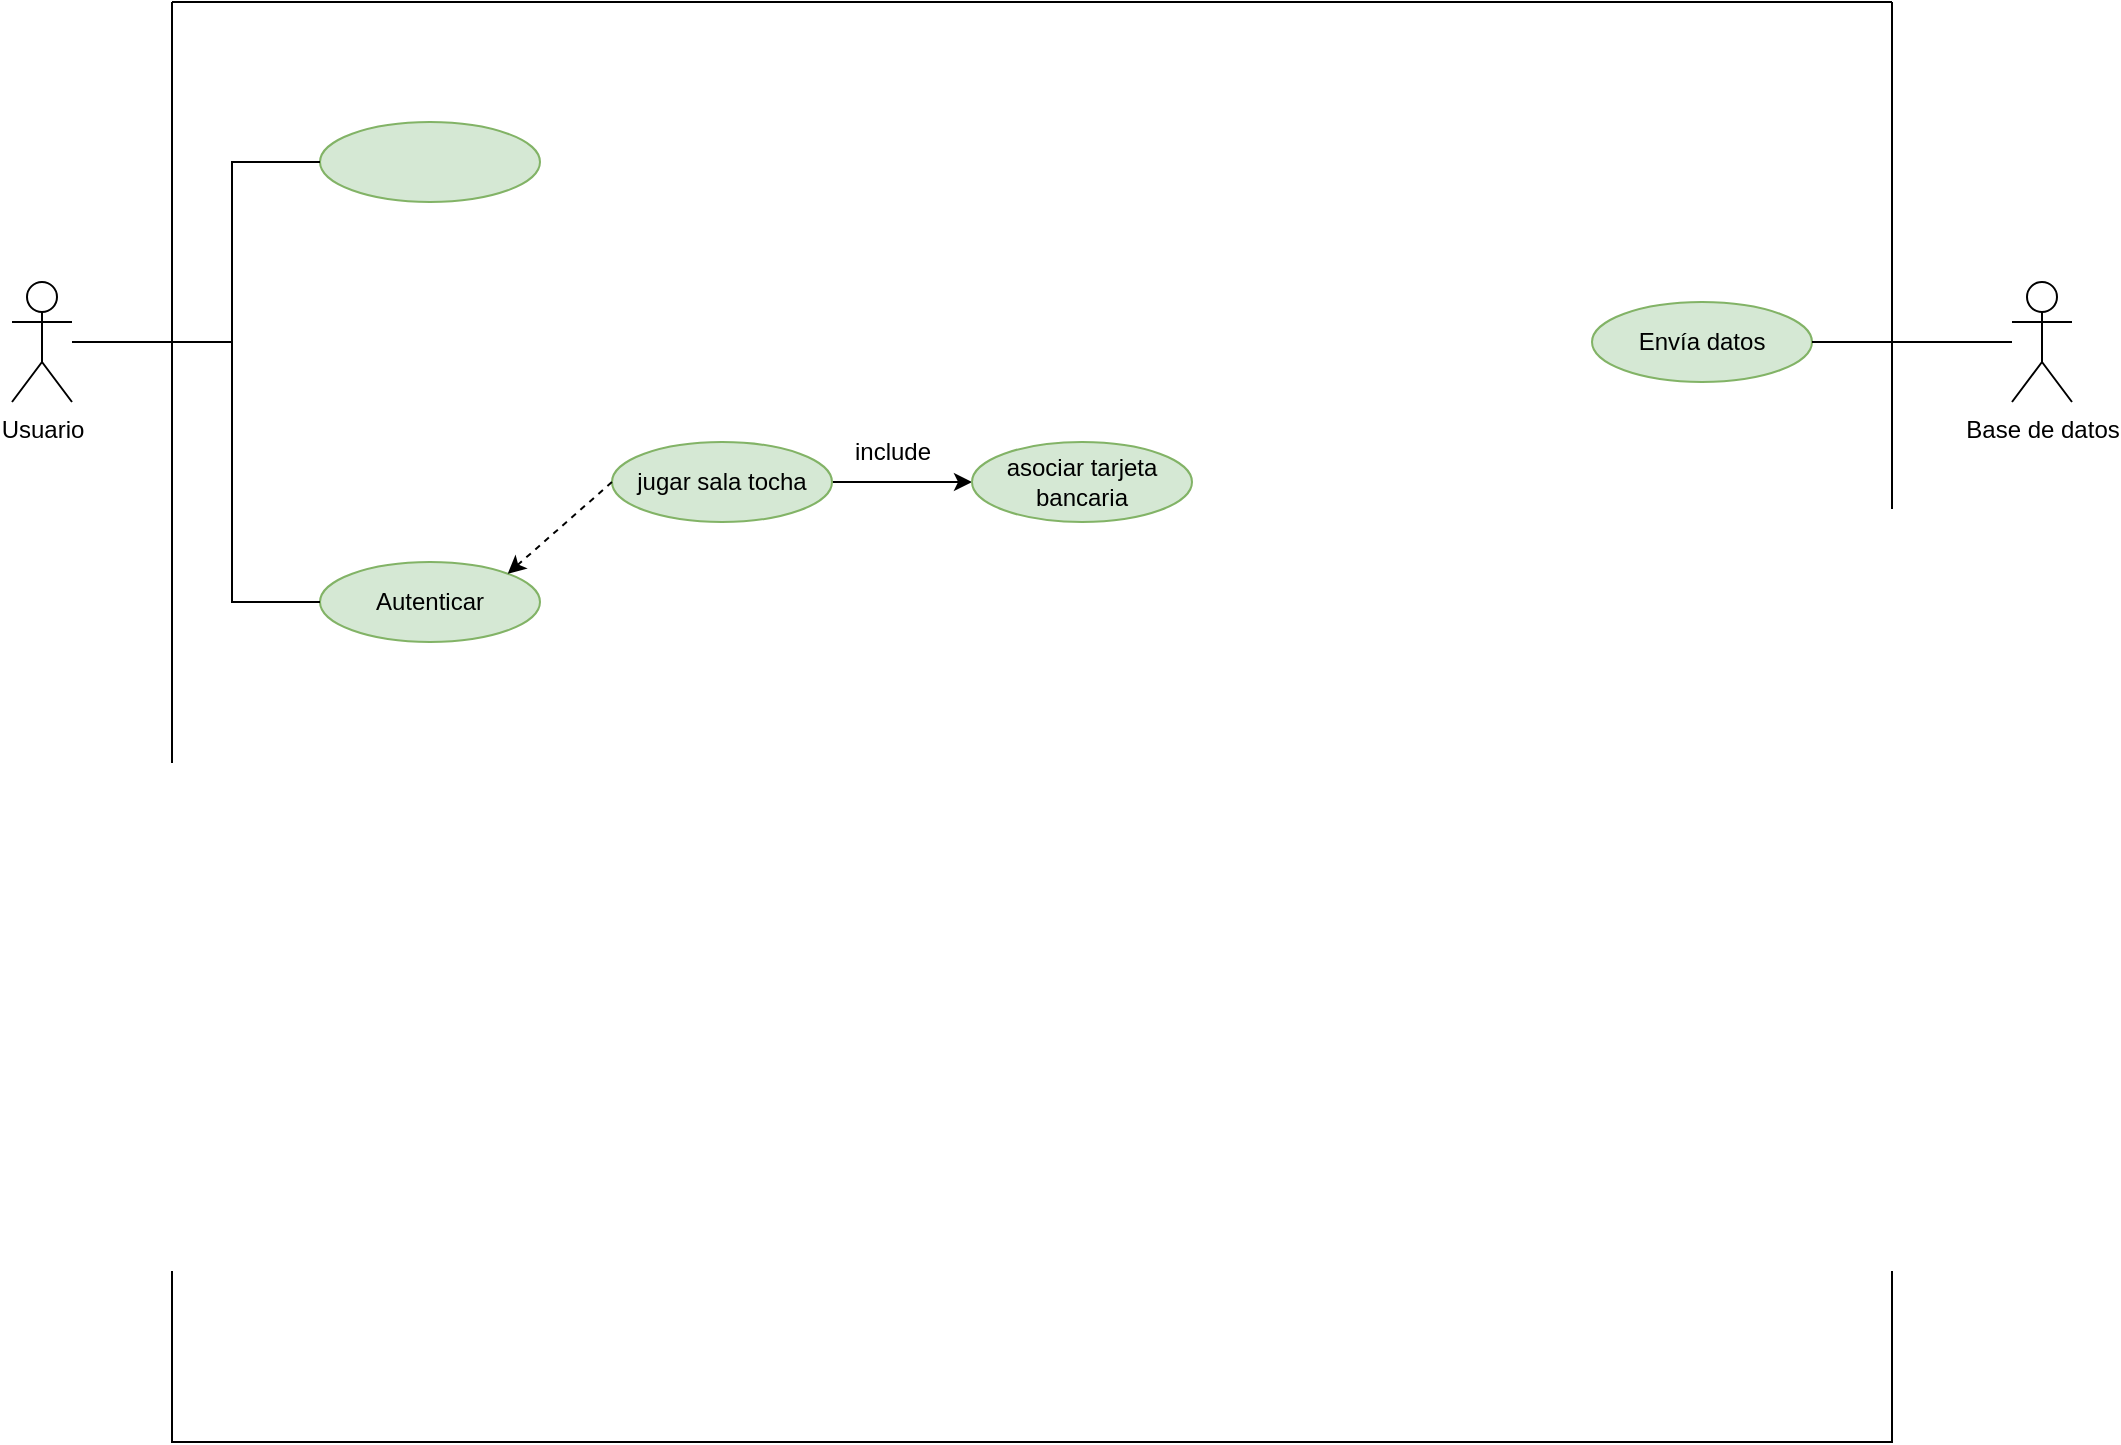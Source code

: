 <mxfile version="21.1.1" type="github">
  <diagram name="Página-1" id="CXJXlOiOrODaM3HMHi4I">
    <mxGraphModel dx="1434" dy="773" grid="1" gridSize="10" guides="1" tooltips="1" connect="1" arrows="1" fold="1" page="1" pageScale="1" pageWidth="827" pageHeight="1169" math="0" shadow="0">
      <root>
        <mxCell id="0" />
        <mxCell id="1" parent="0" />
        <mxCell id="282KxaGEVmYwGQcS04Fb-1" value="" style="swimlane;startSize=0;" parent="1" vertex="1">
          <mxGeometry x="120" y="120" width="860" height="720" as="geometry" />
        </mxCell>
        <mxCell id="282KxaGEVmYwGQcS04Fb-3" value="Autenticar" style="ellipse;whiteSpace=wrap;html=1;fillColor=#d5e8d4;strokeColor=#82b366;" parent="282KxaGEVmYwGQcS04Fb-1" vertex="1">
          <mxGeometry x="74" y="280" width="110" height="40" as="geometry" />
        </mxCell>
        <mxCell id="282KxaGEVmYwGQcS04Fb-14" value="Envía datos" style="ellipse;whiteSpace=wrap;html=1;fillColor=#d5e8d4;strokeColor=#82b366;" parent="282KxaGEVmYwGQcS04Fb-1" vertex="1">
          <mxGeometry x="710" y="150" width="110" height="40" as="geometry" />
        </mxCell>
        <mxCell id="V3-tlpa_SD0hHTbS8woX-10" style="edgeStyle=orthogonalEdgeStyle;rounded=0;orthogonalLoop=1;jettySize=auto;html=1;entryX=0;entryY=0.5;entryDx=0;entryDy=0;" edge="1" parent="282KxaGEVmYwGQcS04Fb-1" source="V3-tlpa_SD0hHTbS8woX-4" target="V3-tlpa_SD0hHTbS8woX-8">
          <mxGeometry relative="1" as="geometry" />
        </mxCell>
        <mxCell id="V3-tlpa_SD0hHTbS8woX-4" value="jugar sala tocha" style="ellipse;whiteSpace=wrap;html=1;fillColor=#d5e8d4;strokeColor=#82b366;" vertex="1" parent="282KxaGEVmYwGQcS04Fb-1">
          <mxGeometry x="220" y="220" width="110" height="40" as="geometry" />
        </mxCell>
        <mxCell id="V3-tlpa_SD0hHTbS8woX-6" value="" style="endArrow=none;html=1;rounded=0;entryX=0;entryY=0.5;entryDx=0;entryDy=0;exitX=1;exitY=0;exitDx=0;exitDy=0;endFill=0;startArrow=classic;startFill=1;dashed=1;" edge="1" parent="282KxaGEVmYwGQcS04Fb-1" source="282KxaGEVmYwGQcS04Fb-3" target="V3-tlpa_SD0hHTbS8woX-4">
          <mxGeometry width="50" height="50" relative="1" as="geometry">
            <mxPoint x="230" y="320" as="sourcePoint" />
            <mxPoint x="280" y="270" as="targetPoint" />
          </mxGeometry>
        </mxCell>
        <mxCell id="V3-tlpa_SD0hHTbS8woX-7" value="" style="ellipse;whiteSpace=wrap;html=1;fillColor=#d5e8d4;strokeColor=#82b366;" vertex="1" parent="282KxaGEVmYwGQcS04Fb-1">
          <mxGeometry x="74" y="60" width="110" height="40" as="geometry" />
        </mxCell>
        <mxCell id="V3-tlpa_SD0hHTbS8woX-8" value="asociar tarjeta bancaria" style="ellipse;whiteSpace=wrap;html=1;fillColor=#d5e8d4;strokeColor=#82b366;" vertex="1" parent="282KxaGEVmYwGQcS04Fb-1">
          <mxGeometry x="400" y="220" width="110" height="40" as="geometry" />
        </mxCell>
        <mxCell id="V3-tlpa_SD0hHTbS8woX-11" value="include" style="text;html=1;align=center;verticalAlign=middle;resizable=0;points=[];autosize=1;strokeColor=none;fillColor=none;" vertex="1" parent="282KxaGEVmYwGQcS04Fb-1">
          <mxGeometry x="330" y="210" width="60" height="30" as="geometry" />
        </mxCell>
        <mxCell id="282KxaGEVmYwGQcS04Fb-5" style="edgeStyle=orthogonalEdgeStyle;rounded=0;orthogonalLoop=1;jettySize=auto;html=1;endArrow=none;endFill=0;entryX=0;entryY=0.5;entryDx=0;entryDy=0;" parent="1" source="282KxaGEVmYwGQcS04Fb-2" target="282KxaGEVmYwGQcS04Fb-3" edge="1">
          <mxGeometry relative="1" as="geometry">
            <mxPoint x="180" y="420" as="targetPoint" />
            <Array as="points">
              <mxPoint x="150" y="290" />
              <mxPoint x="150" y="420" />
            </Array>
          </mxGeometry>
        </mxCell>
        <mxCell id="282KxaGEVmYwGQcS04Fb-7" style="edgeStyle=orthogonalEdgeStyle;rounded=0;orthogonalLoop=1;jettySize=auto;html=1;entryX=0;entryY=0.5;entryDx=0;entryDy=0;endArrow=none;endFill=0;" parent="1" source="282KxaGEVmYwGQcS04Fb-2" target="V3-tlpa_SD0hHTbS8woX-7" edge="1">
          <mxGeometry relative="1" as="geometry">
            <mxPoint x="180" y="200" as="targetPoint" />
            <Array as="points">
              <mxPoint x="150" y="290" />
              <mxPoint x="150" y="200" />
            </Array>
          </mxGeometry>
        </mxCell>
        <mxCell id="282KxaGEVmYwGQcS04Fb-2" value="&lt;div&gt;Usuario&lt;/div&gt;" style="shape=umlActor;verticalLabelPosition=bottom;verticalAlign=top;html=1;outlineConnect=0;" parent="1" vertex="1">
          <mxGeometry x="40" y="260" width="30" height="60" as="geometry" />
        </mxCell>
        <mxCell id="282KxaGEVmYwGQcS04Fb-15" style="edgeStyle=orthogonalEdgeStyle;rounded=0;orthogonalLoop=1;jettySize=auto;html=1;entryX=1;entryY=0.5;entryDx=0;entryDy=0;endArrow=none;endFill=0;" parent="1" source="282KxaGEVmYwGQcS04Fb-13" target="282KxaGEVmYwGQcS04Fb-14" edge="1">
          <mxGeometry relative="1" as="geometry" />
        </mxCell>
        <mxCell id="282KxaGEVmYwGQcS04Fb-13" value="&lt;div&gt;Base de datos&lt;/div&gt;" style="shape=umlActor;verticalLabelPosition=bottom;verticalAlign=top;html=1;outlineConnect=0;" parent="1" vertex="1">
          <mxGeometry x="1040" y="260" width="30" height="60" as="geometry" />
        </mxCell>
      </root>
    </mxGraphModel>
  </diagram>
</mxfile>
